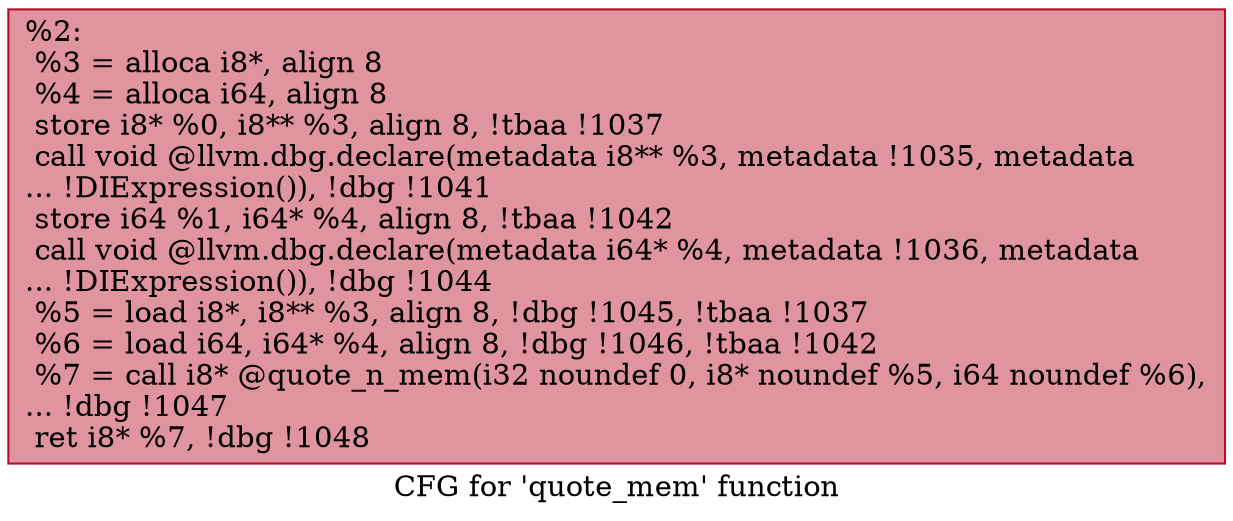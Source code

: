 digraph "CFG for 'quote_mem' function" {
	label="CFG for 'quote_mem' function";

	Node0xd70e20 [shape=record,color="#b70d28ff", style=filled, fillcolor="#b70d2870",label="{%2:\l  %3 = alloca i8*, align 8\l  %4 = alloca i64, align 8\l  store i8* %0, i8** %3, align 8, !tbaa !1037\l  call void @llvm.dbg.declare(metadata i8** %3, metadata !1035, metadata\l... !DIExpression()), !dbg !1041\l  store i64 %1, i64* %4, align 8, !tbaa !1042\l  call void @llvm.dbg.declare(metadata i64* %4, metadata !1036, metadata\l... !DIExpression()), !dbg !1044\l  %5 = load i8*, i8** %3, align 8, !dbg !1045, !tbaa !1037\l  %6 = load i64, i64* %4, align 8, !dbg !1046, !tbaa !1042\l  %7 = call i8* @quote_n_mem(i32 noundef 0, i8* noundef %5, i64 noundef %6),\l... !dbg !1047\l  ret i8* %7, !dbg !1048\l}"];
}
